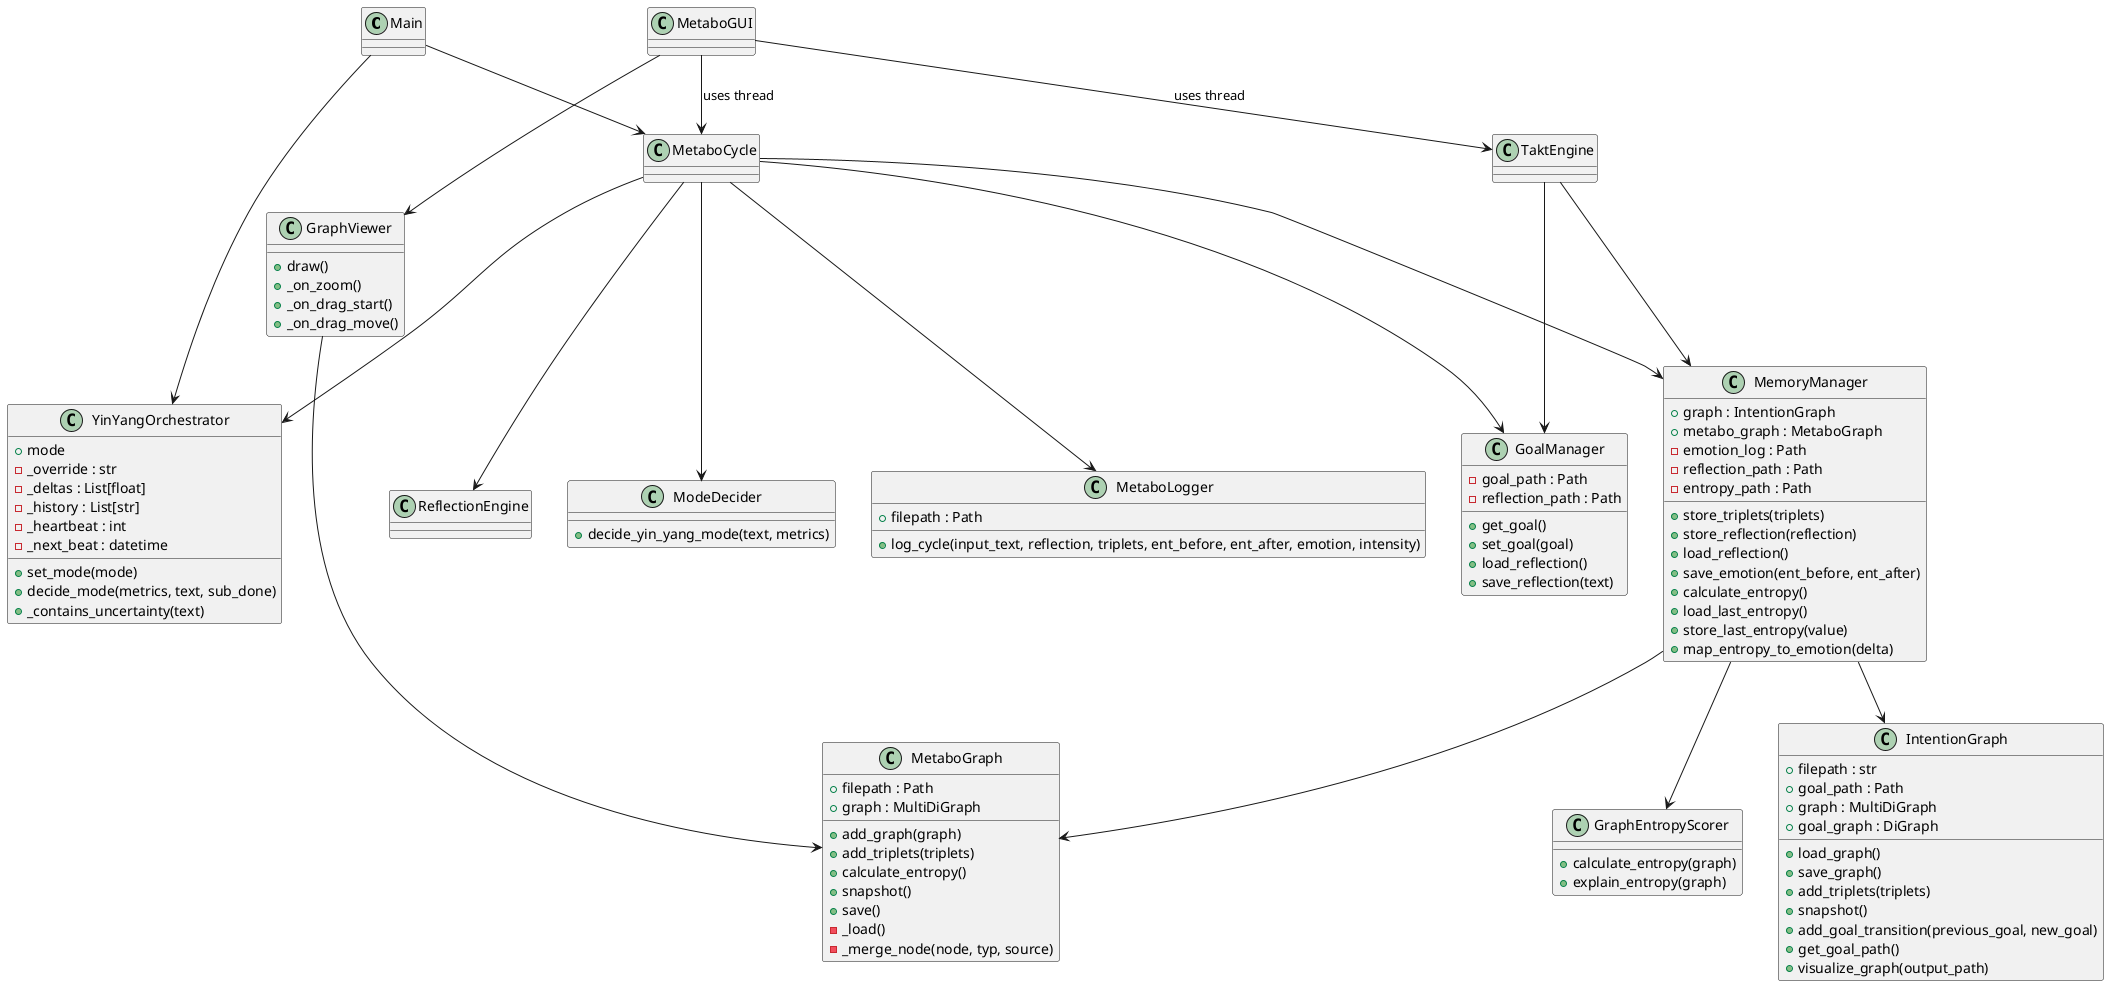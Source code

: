 @startuml
'/' Updated after adding requirements.txt
class Main
class MetaboCycle
class GoalManager {
  -goal_path : Path
  -reflection_path : Path
  +get_goal()
  +set_goal(goal)
  +load_reflection()
  +save_reflection(text)
}
class MemoryManager {
  +graph : IntentionGraph
  +metabo_graph : MetaboGraph
  -emotion_log : Path
  -reflection_path : Path
  -entropy_path : Path
  +store_triplets(triplets)
  +store_reflection(reflection)
  +load_reflection()
  +save_emotion(ent_before, ent_after)
  +calculate_entropy()
  +load_last_entropy()
  +store_last_entropy(value)
  +map_entropy_to_emotion(delta)
}
class IntentionGraph {
  +filepath : str
  +goal_path : Path
  +graph : MultiDiGraph
  +goal_graph : DiGraph
  +load_graph()
  +save_graph()
  +add_triplets(triplets)
  +snapshot()
  +add_goal_transition(previous_goal, new_goal)
  +get_goal_path()
  +visualize_graph(output_path)
}
class ReflectionEngine
class TaktEngine
class YinYangOrchestrator {
  +mode
  -_override : str
  -_deltas : List[float]
  -_history : List[str]
  -_heartbeat : int
  -_next_beat : datetime
  +set_mode(mode)
  +decide_mode(metrics, text, sub_done)
  +_contains_uncertainty(text)
}
class ModeDecider {
  +decide_yin_yang_mode(text, metrics)
}
class MetaboGUI
class GraphViewer {
  +draw()
  +_on_zoom()
  +_on_drag_start()
  +_on_drag_move()
}
class GraphEntropyScorer {
  +calculate_entropy(graph)
  +explain_entropy(graph)
}
class MetaboGraph {
  +filepath : Path
  +graph : MultiDiGraph
  +add_graph(graph)
  +add_triplets(triplets)
  +calculate_entropy()
  +snapshot()
  +save()
  -_load()
  -_merge_node(node, typ, source)
}
class MetaboLogger {
  +filepath : Path
  +log_cycle(input_text, reflection, triplets, ent_before, ent_after, emotion, intensity)
}

Main --> MetaboCycle
MetaboCycle --> GoalManager
MetaboCycle --> MemoryManager
MetaboCycle --> ReflectionEngine
MetaboCycle --> YinYangOrchestrator
MetaboCycle --> ModeDecider
MemoryManager --> IntentionGraph
MemoryManager --> MetaboGraph
TaktEngine --> MemoryManager
TaktEngine --> GoalManager
Main --> YinYangOrchestrator
MetaboGUI --> MetaboCycle : uses thread
MetaboGUI --> TaktEngine : uses thread
MetaboGUI --> GraphViewer
MemoryManager --> GraphEntropyScorer
GraphViewer --> MetaboGraph
MetaboCycle --> MetaboLogger
@enduml
